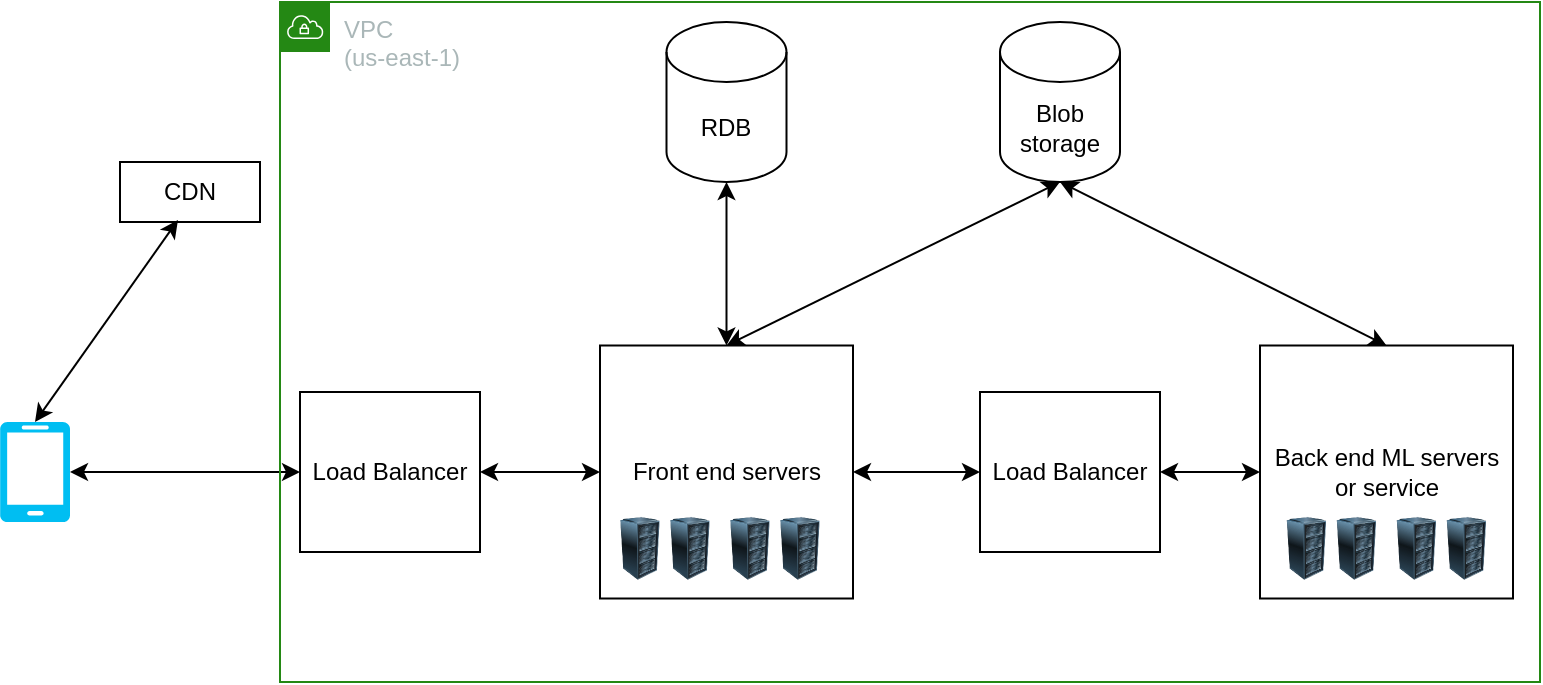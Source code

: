 <mxfile version="17.4.5" type="github">
  <diagram id="jdpMgXkDtUNJv-AqqA1i" name="Page-1">
    <mxGraphModel dx="2065" dy="1161" grid="1" gridSize="10" guides="1" tooltips="1" connect="1" arrows="1" fold="1" page="1" pageScale="1" pageWidth="850" pageHeight="1100" math="0" shadow="0">
      <root>
        <mxCell id="0" />
        <mxCell id="1" parent="0" />
        <mxCell id="OSkiJPJPAGyuIHmSn12r-1" value="" style="verticalLabelPosition=bottom;html=1;verticalAlign=top;align=center;strokeColor=none;fillColor=#00BEF2;shape=mxgraph.azure.mobile;pointerEvents=1;" vertex="1" parent="1">
          <mxGeometry x="70" y="340" width="35" height="50" as="geometry" />
        </mxCell>
        <mxCell id="OSkiJPJPAGyuIHmSn12r-2" value="Front end servers" style="whiteSpace=wrap;html=1;aspect=fixed;" vertex="1" parent="1">
          <mxGeometry x="370" y="301.75" width="126.5" height="126.5" as="geometry" />
        </mxCell>
        <mxCell id="OSkiJPJPAGyuIHmSn12r-5" value="Load Balancer" style="rounded=0;whiteSpace=wrap;html=1;" vertex="1" parent="1">
          <mxGeometry x="220" y="325" width="90" height="80" as="geometry" />
        </mxCell>
        <mxCell id="OSkiJPJPAGyuIHmSn12r-7" value="Back end ML servers or service" style="whiteSpace=wrap;html=1;aspect=fixed;" vertex="1" parent="1">
          <mxGeometry x="700" y="301.75" width="126.5" height="126.5" as="geometry" />
        </mxCell>
        <mxCell id="OSkiJPJPAGyuIHmSn12r-8" value="" style="endArrow=classic;startArrow=classic;html=1;rounded=0;exitX=0.5;exitY=0;exitDx=0;exitDy=0;" edge="1" parent="1" source="OSkiJPJPAGyuIHmSn12r-2" target="OSkiJPJPAGyuIHmSn12r-4">
          <mxGeometry width="50" height="50" relative="1" as="geometry">
            <mxPoint x="400" y="590" as="sourcePoint" />
            <mxPoint x="450" y="540" as="targetPoint" />
          </mxGeometry>
        </mxCell>
        <mxCell id="OSkiJPJPAGyuIHmSn12r-9" value="" style="endArrow=classic;startArrow=classic;html=1;rounded=0;exitX=0;exitY=0.5;exitDx=0;exitDy=0;entryX=1;entryY=0.5;entryDx=0;entryDy=0;entryPerimeter=0;" edge="1" parent="1" source="OSkiJPJPAGyuIHmSn12r-5" target="OSkiJPJPAGyuIHmSn12r-1">
          <mxGeometry width="50" height="50" relative="1" as="geometry">
            <mxPoint x="435.25" y="311.75" as="sourcePoint" />
            <mxPoint x="435.25" y="240" as="targetPoint" />
          </mxGeometry>
        </mxCell>
        <mxCell id="OSkiJPJPAGyuIHmSn12r-11" value="" style="endArrow=classic;startArrow=classic;html=1;rounded=0;exitX=0.5;exitY=0;exitDx=0;exitDy=0;entryX=0.5;entryY=1;entryDx=0;entryDy=0;entryPerimeter=0;" edge="1" parent="1" source="OSkiJPJPAGyuIHmSn12r-2" target="OSkiJPJPAGyuIHmSn12r-6">
          <mxGeometry width="50" height="50" relative="1" as="geometry">
            <mxPoint x="435.25" y="311.75" as="sourcePoint" />
            <mxPoint x="396.727" y="240" as="targetPoint" />
          </mxGeometry>
        </mxCell>
        <mxCell id="OSkiJPJPAGyuIHmSn12r-12" value="" style="endArrow=classic;startArrow=classic;html=1;rounded=0;exitX=0;exitY=0.5;exitDx=0;exitDy=0;entryX=1;entryY=0.5;entryDx=0;entryDy=0;" edge="1" parent="1" source="OSkiJPJPAGyuIHmSn12r-2" target="OSkiJPJPAGyuIHmSn12r-5">
          <mxGeometry width="50" height="50" relative="1" as="geometry">
            <mxPoint x="240" y="375" as="sourcePoint" />
            <mxPoint x="320" y="365" as="targetPoint" />
          </mxGeometry>
        </mxCell>
        <mxCell id="OSkiJPJPAGyuIHmSn12r-14" value="Load Balancer" style="rounded=0;whiteSpace=wrap;html=1;" vertex="1" parent="1">
          <mxGeometry x="560" y="325" width="90" height="80" as="geometry" />
        </mxCell>
        <mxCell id="OSkiJPJPAGyuIHmSn12r-16" value="" style="endArrow=classic;startArrow=classic;html=1;rounded=0;exitX=1;exitY=0.5;exitDx=0;exitDy=0;entryX=0;entryY=0.5;entryDx=0;entryDy=0;" edge="1" parent="1" source="OSkiJPJPAGyuIHmSn12r-14" target="OSkiJPJPAGyuIHmSn12r-7">
          <mxGeometry width="50" height="50" relative="1" as="geometry">
            <mxPoint x="640" y="420" as="sourcePoint" />
            <mxPoint x="690" y="370" as="targetPoint" />
          </mxGeometry>
        </mxCell>
        <mxCell id="OSkiJPJPAGyuIHmSn12r-17" value="" style="endArrow=classic;startArrow=classic;html=1;rounded=0;exitX=1;exitY=0.5;exitDx=0;exitDy=0;entryX=0;entryY=0.5;entryDx=0;entryDy=0;" edge="1" parent="1" source="OSkiJPJPAGyuIHmSn12r-2" target="OSkiJPJPAGyuIHmSn12r-14">
          <mxGeometry width="50" height="50" relative="1" as="geometry">
            <mxPoint x="496.5" y="369.5" as="sourcePoint" />
            <mxPoint x="546.5" y="369.5" as="targetPoint" />
          </mxGeometry>
        </mxCell>
        <mxCell id="OSkiJPJPAGyuIHmSn12r-18" value="CDN" style="rounded=0;whiteSpace=wrap;html=1;" vertex="1" parent="1">
          <mxGeometry x="130" y="210" width="70" height="30" as="geometry" />
        </mxCell>
        <mxCell id="OSkiJPJPAGyuIHmSn12r-19" value="" style="endArrow=classic;startArrow=classic;html=1;rounded=0;entryX=0.414;entryY=0.967;entryDx=0;entryDy=0;entryPerimeter=0;exitX=0.5;exitY=0;exitDx=0;exitDy=0;exitPerimeter=0;" edge="1" parent="1" source="OSkiJPJPAGyuIHmSn12r-1" target="OSkiJPJPAGyuIHmSn12r-18">
          <mxGeometry width="50" height="50" relative="1" as="geometry">
            <mxPoint x="400" y="590" as="sourcePoint" />
            <mxPoint x="450" y="540" as="targetPoint" />
          </mxGeometry>
        </mxCell>
        <mxCell id="OSkiJPJPAGyuIHmSn12r-20" value="" style="image;html=1;image=img/lib/clip_art/computers/Server_Rack_128x128.png" vertex="1" parent="1">
          <mxGeometry x="405" y="378.25" width="20" height="50" as="geometry" />
        </mxCell>
        <mxCell id="OSkiJPJPAGyuIHmSn12r-21" value="" style="image;html=1;image=img/lib/clip_art/computers/Server_Rack_128x128.png" vertex="1" parent="1">
          <mxGeometry x="435" y="378.25" width="20" height="50" as="geometry" />
        </mxCell>
        <mxCell id="OSkiJPJPAGyuIHmSn12r-22" value="" style="image;html=1;image=img/lib/clip_art/computers/Server_Rack_128x128.png" vertex="1" parent="1">
          <mxGeometry x="380" y="378.25" width="20" height="50" as="geometry" />
        </mxCell>
        <mxCell id="OSkiJPJPAGyuIHmSn12r-23" value="" style="image;html=1;image=img/lib/clip_art/computers/Server_Rack_128x128.png" vertex="1" parent="1">
          <mxGeometry x="460" y="378.25" width="20" height="50" as="geometry" />
        </mxCell>
        <mxCell id="OSkiJPJPAGyuIHmSn12r-25" value="" style="image;html=1;image=img/lib/clip_art/computers/Server_Rack_128x128.png" vertex="1" parent="1">
          <mxGeometry x="738.25" y="378.25" width="20" height="50" as="geometry" />
        </mxCell>
        <mxCell id="OSkiJPJPAGyuIHmSn12r-26" value="" style="image;html=1;image=img/lib/clip_art/computers/Server_Rack_128x128.png" vertex="1" parent="1">
          <mxGeometry x="768.25" y="378.25" width="20" height="50" as="geometry" />
        </mxCell>
        <mxCell id="OSkiJPJPAGyuIHmSn12r-27" value="" style="image;html=1;image=img/lib/clip_art/computers/Server_Rack_128x128.png" vertex="1" parent="1">
          <mxGeometry x="713.25" y="378.25" width="20" height="50" as="geometry" />
        </mxCell>
        <mxCell id="OSkiJPJPAGyuIHmSn12r-28" value="" style="image;html=1;image=img/lib/clip_art/computers/Server_Rack_128x128.png" vertex="1" parent="1">
          <mxGeometry x="793.25" y="378.25" width="20" height="50" as="geometry" />
        </mxCell>
        <mxCell id="OSkiJPJPAGyuIHmSn12r-29" value="VPC&lt;br&gt;(us-east-1)" style="points=[[0,0],[0.25,0],[0.5,0],[0.75,0],[1,0],[1,0.25],[1,0.5],[1,0.75],[1,1],[0.75,1],[0.5,1],[0.25,1],[0,1],[0,0.75],[0,0.5],[0,0.25]];outlineConnect=0;gradientColor=none;html=1;whiteSpace=wrap;fontSize=12;fontStyle=0;container=1;pointerEvents=0;collapsible=0;recursiveResize=0;shape=mxgraph.aws4.group;grIcon=mxgraph.aws4.group_vpc;strokeColor=#248814;fillColor=none;verticalAlign=top;align=left;spacingLeft=30;fontColor=#AAB7B8;dashed=0;" vertex="1" parent="1">
          <mxGeometry x="210" y="130" width="630" height="340" as="geometry" />
        </mxCell>
        <mxCell id="OSkiJPJPAGyuIHmSn12r-6" value="Blob storage" style="shape=cylinder3;whiteSpace=wrap;html=1;boundedLbl=1;backgroundOutline=1;size=15;" vertex="1" parent="OSkiJPJPAGyuIHmSn12r-29">
          <mxGeometry x="360" y="10" width="60" height="80" as="geometry" />
        </mxCell>
        <mxCell id="OSkiJPJPAGyuIHmSn12r-4" value="RDB" style="shape=cylinder3;whiteSpace=wrap;html=1;boundedLbl=1;backgroundOutline=1;size=15;" vertex="1" parent="OSkiJPJPAGyuIHmSn12r-29">
          <mxGeometry x="193.25" y="10" width="60" height="80" as="geometry" />
        </mxCell>
        <mxCell id="OSkiJPJPAGyuIHmSn12r-30" value="" style="endArrow=classic;startArrow=classic;html=1;rounded=0;exitX=0.5;exitY=0;exitDx=0;exitDy=0;entryX=0.5;entryY=1;entryDx=0;entryDy=0;entryPerimeter=0;" edge="1" parent="1" source="OSkiJPJPAGyuIHmSn12r-7" target="OSkiJPJPAGyuIHmSn12r-6">
          <mxGeometry width="50" height="50" relative="1" as="geometry">
            <mxPoint x="443.25" y="311.75" as="sourcePoint" />
            <mxPoint x="610" y="230" as="targetPoint" />
          </mxGeometry>
        </mxCell>
      </root>
    </mxGraphModel>
  </diagram>
</mxfile>
